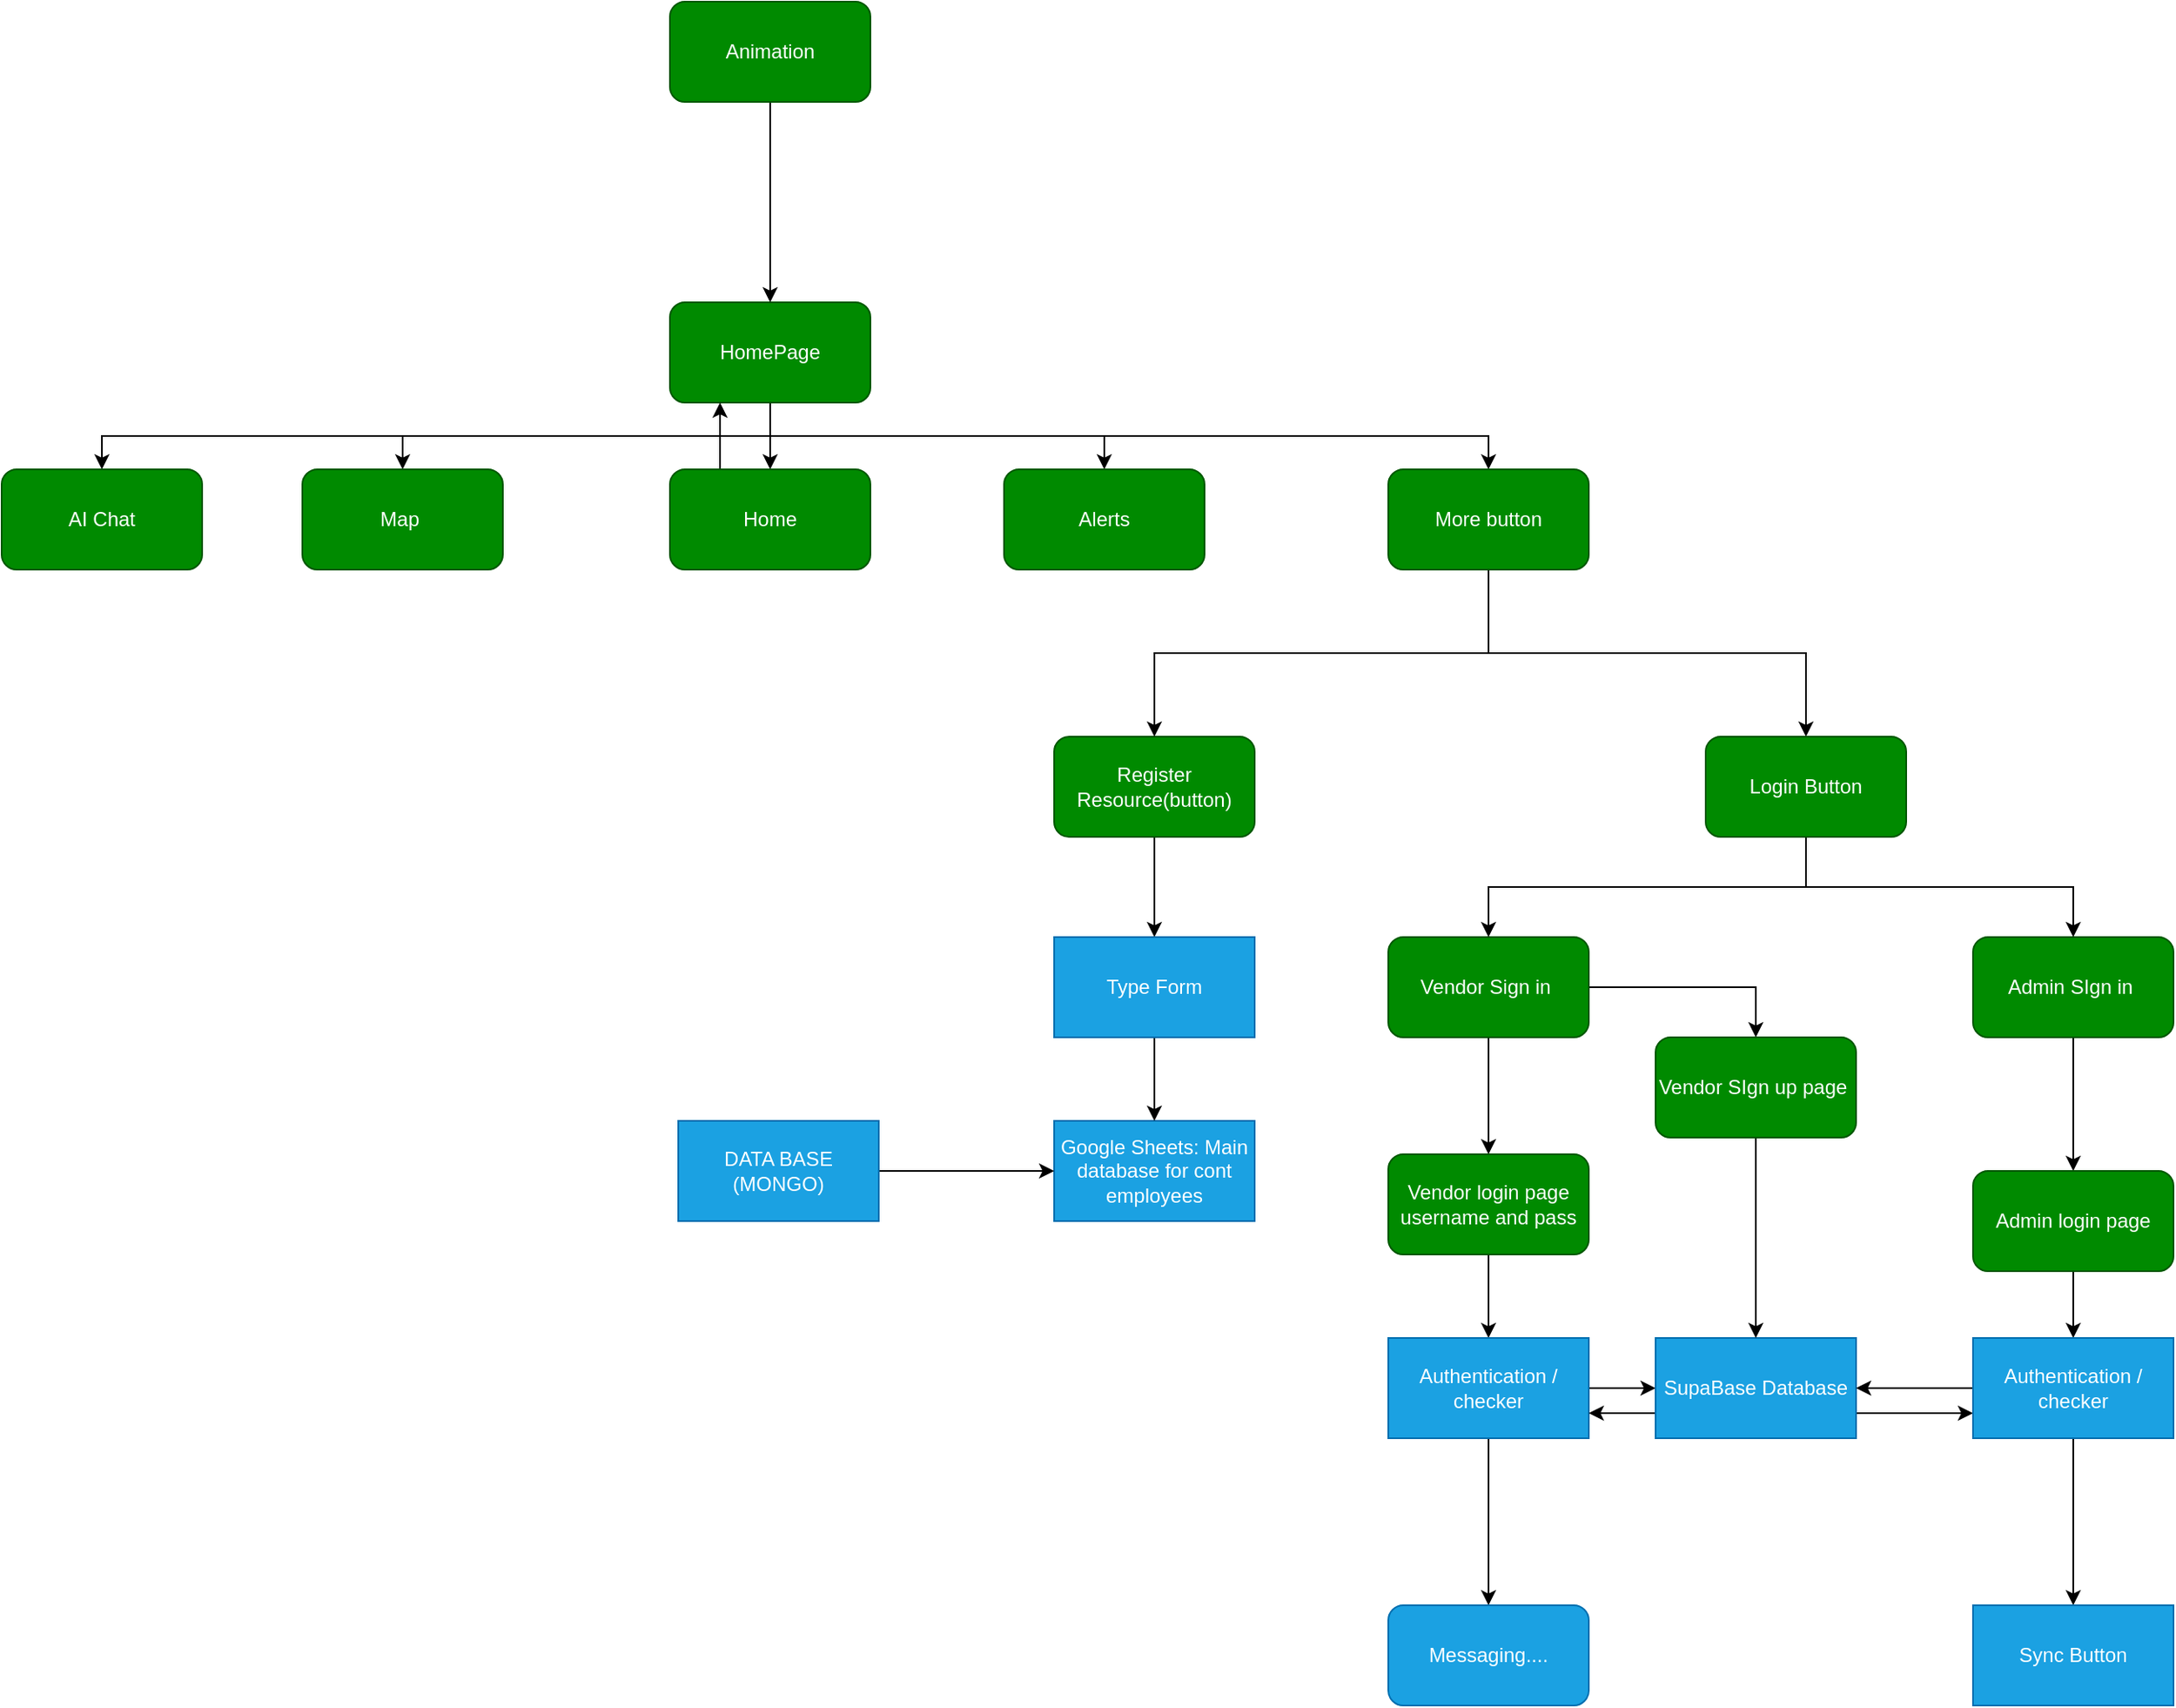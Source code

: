<mxfile version="28.2.5">
  <diagram name="Page-1" id="vSPAQRSvpTwQzWO5o15D">
    <mxGraphModel dx="3012" dy="2480" grid="1" gridSize="10" guides="1" tooltips="1" connect="1" arrows="1" fold="1" page="1" pageScale="1" pageWidth="850" pageHeight="1100" math="0" shadow="0">
      <root>
        <mxCell id="0" />
        <mxCell id="1" parent="0" />
        <mxCell id="xrkQVbP4UOwww6yafi5t-1" value="Google Sheets: Main database for cont employees" style="rounded=0;whiteSpace=wrap;html=1;fillColor=#1ba1e2;fontColor=#ffffff;strokeColor=#006EAF;" vertex="1" parent="1">
          <mxGeometry x="590" y="370" width="120" height="60" as="geometry" />
        </mxCell>
        <mxCell id="xrkQVbP4UOwww6yafi5t-24" style="edgeStyle=orthogonalEdgeStyle;rounded=0;orthogonalLoop=1;jettySize=auto;html=1;exitX=1;exitY=0.5;exitDx=0;exitDy=0;entryX=0;entryY=0.5;entryDx=0;entryDy=0;" edge="1" parent="1" source="xrkQVbP4UOwww6yafi5t-2" target="xrkQVbP4UOwww6yafi5t-1">
          <mxGeometry relative="1" as="geometry" />
        </mxCell>
        <mxCell id="xrkQVbP4UOwww6yafi5t-2" value="DATA BASE (MONGO)" style="rounded=0;whiteSpace=wrap;html=1;fillColor=#1ba1e2;fontColor=#ffffff;strokeColor=#006EAF;" vertex="1" parent="1">
          <mxGeometry x="365" y="370" width="120" height="60" as="geometry" />
        </mxCell>
        <mxCell id="xrkQVbP4UOwww6yafi5t-7" style="edgeStyle=orthogonalEdgeStyle;rounded=0;orthogonalLoop=1;jettySize=auto;html=1;exitX=0.5;exitY=1;exitDx=0;exitDy=0;entryX=0.5;entryY=0;entryDx=0;entryDy=0;" edge="1" parent="1" source="xrkQVbP4UOwww6yafi5t-5" target="xrkQVbP4UOwww6yafi5t-6">
          <mxGeometry relative="1" as="geometry" />
        </mxCell>
        <mxCell id="xrkQVbP4UOwww6yafi5t-5" value="Register Resource(button)" style="rounded=1;whiteSpace=wrap;html=1;fillColor=#008a00;fontColor=#ffffff;strokeColor=#005700;" vertex="1" parent="1">
          <mxGeometry x="590" y="140" width="120" height="60" as="geometry" />
        </mxCell>
        <mxCell id="xrkQVbP4UOwww6yafi5t-11" style="edgeStyle=orthogonalEdgeStyle;rounded=0;orthogonalLoop=1;jettySize=auto;html=1;exitX=0.5;exitY=1;exitDx=0;exitDy=0;" edge="1" parent="1" source="xrkQVbP4UOwww6yafi5t-6" target="xrkQVbP4UOwww6yafi5t-1">
          <mxGeometry relative="1" as="geometry" />
        </mxCell>
        <mxCell id="xrkQVbP4UOwww6yafi5t-6" value="Type Form" style="rounded=0;whiteSpace=wrap;html=1;fillColor=#1ba1e2;fontColor=#ffffff;strokeColor=#006EAF;" vertex="1" parent="1">
          <mxGeometry x="590" y="260" width="120" height="60" as="geometry" />
        </mxCell>
        <mxCell id="xrkQVbP4UOwww6yafi5t-62" style="edgeStyle=orthogonalEdgeStyle;rounded=0;orthogonalLoop=1;jettySize=auto;html=1;exitX=0.5;exitY=1;exitDx=0;exitDy=0;" edge="1" parent="1" source="xrkQVbP4UOwww6yafi5t-13" target="xrkQVbP4UOwww6yafi5t-15">
          <mxGeometry relative="1" as="geometry" />
        </mxCell>
        <mxCell id="xrkQVbP4UOwww6yafi5t-63" style="edgeStyle=orthogonalEdgeStyle;rounded=0;orthogonalLoop=1;jettySize=auto;html=1;exitX=0.5;exitY=1;exitDx=0;exitDy=0;" edge="1" parent="1" source="xrkQVbP4UOwww6yafi5t-13" target="xrkQVbP4UOwww6yafi5t-18">
          <mxGeometry relative="1" as="geometry" />
        </mxCell>
        <mxCell id="xrkQVbP4UOwww6yafi5t-64" style="edgeStyle=orthogonalEdgeStyle;rounded=0;orthogonalLoop=1;jettySize=auto;html=1;exitX=0.5;exitY=1;exitDx=0;exitDy=0;entryX=0.5;entryY=0;entryDx=0;entryDy=0;" edge="1" parent="1" source="xrkQVbP4UOwww6yafi5t-13" target="xrkQVbP4UOwww6yafi5t-19">
          <mxGeometry relative="1" as="geometry" />
        </mxCell>
        <mxCell id="xrkQVbP4UOwww6yafi5t-65" style="edgeStyle=orthogonalEdgeStyle;rounded=0;orthogonalLoop=1;jettySize=auto;html=1;exitX=0.5;exitY=1;exitDx=0;exitDy=0;entryX=0.5;entryY=0;entryDx=0;entryDy=0;" edge="1" parent="1" source="xrkQVbP4UOwww6yafi5t-13" target="xrkQVbP4UOwww6yafi5t-60">
          <mxGeometry relative="1" as="geometry" />
        </mxCell>
        <mxCell id="xrkQVbP4UOwww6yafi5t-66" style="edgeStyle=orthogonalEdgeStyle;rounded=0;orthogonalLoop=1;jettySize=auto;html=1;exitX=0.5;exitY=1;exitDx=0;exitDy=0;" edge="1" parent="1" source="xrkQVbP4UOwww6yafi5t-13" target="xrkQVbP4UOwww6yafi5t-61">
          <mxGeometry relative="1" as="geometry" />
        </mxCell>
        <mxCell id="xrkQVbP4UOwww6yafi5t-13" value="HomePage" style="rounded=1;whiteSpace=wrap;html=1;fillColor=#008a00;fontColor=#ffffff;strokeColor=#005700;" vertex="1" parent="1">
          <mxGeometry x="360" y="-120" width="120" height="60" as="geometry" />
        </mxCell>
        <mxCell id="xrkQVbP4UOwww6yafi5t-20" style="edgeStyle=orthogonalEdgeStyle;rounded=0;orthogonalLoop=1;jettySize=auto;html=1;exitX=0.5;exitY=1;exitDx=0;exitDy=0;" edge="1" parent="1" source="xrkQVbP4UOwww6yafi5t-15" target="xrkQVbP4UOwww6yafi5t-5">
          <mxGeometry relative="1" as="geometry" />
        </mxCell>
        <mxCell id="xrkQVbP4UOwww6yafi5t-46" style="edgeStyle=orthogonalEdgeStyle;rounded=0;orthogonalLoop=1;jettySize=auto;html=1;exitX=0.5;exitY=1;exitDx=0;exitDy=0;" edge="1" parent="1" source="xrkQVbP4UOwww6yafi5t-15" target="xrkQVbP4UOwww6yafi5t-44">
          <mxGeometry relative="1" as="geometry" />
        </mxCell>
        <mxCell id="xrkQVbP4UOwww6yafi5t-15" value="More button" style="rounded=1;whiteSpace=wrap;html=1;fillColor=#008a00;fontColor=#ffffff;strokeColor=#005700;" vertex="1" parent="1">
          <mxGeometry x="790" y="-20" width="120" height="60" as="geometry" />
        </mxCell>
        <mxCell id="xrkQVbP4UOwww6yafi5t-17" style="edgeStyle=orthogonalEdgeStyle;rounded=0;orthogonalLoop=1;jettySize=auto;html=1;exitX=0.5;exitY=1;exitDx=0;exitDy=0;" edge="1" parent="1" source="xrkQVbP4UOwww6yafi5t-16" target="xrkQVbP4UOwww6yafi5t-13">
          <mxGeometry relative="1" as="geometry" />
        </mxCell>
        <mxCell id="xrkQVbP4UOwww6yafi5t-16" value="Animation" style="rounded=1;whiteSpace=wrap;html=1;fillColor=#008a00;fontColor=#ffffff;strokeColor=#005700;" vertex="1" parent="1">
          <mxGeometry x="360" y="-300" width="120" height="60" as="geometry" />
        </mxCell>
        <mxCell id="xrkQVbP4UOwww6yafi5t-18" value="Alerts" style="rounded=1;whiteSpace=wrap;html=1;fillColor=#008a00;fontColor=#ffffff;strokeColor=#005700;" vertex="1" parent="1">
          <mxGeometry x="560" y="-20" width="120" height="60" as="geometry" />
        </mxCell>
        <mxCell id="xrkQVbP4UOwww6yafi5t-67" style="edgeStyle=orthogonalEdgeStyle;rounded=0;orthogonalLoop=1;jettySize=auto;html=1;exitX=0.25;exitY=0;exitDx=0;exitDy=0;entryX=0.25;entryY=1;entryDx=0;entryDy=0;" edge="1" parent="1" source="xrkQVbP4UOwww6yafi5t-19" target="xrkQVbP4UOwww6yafi5t-13">
          <mxGeometry relative="1" as="geometry" />
        </mxCell>
        <mxCell id="xrkQVbP4UOwww6yafi5t-19" value="Home" style="rounded=1;whiteSpace=wrap;html=1;fillColor=#008a00;fontColor=#ffffff;strokeColor=#005700;" vertex="1" parent="1">
          <mxGeometry x="360" y="-20" width="120" height="60" as="geometry" />
        </mxCell>
        <mxCell id="xrkQVbP4UOwww6yafi5t-25" style="edgeStyle=orthogonalEdgeStyle;rounded=0;orthogonalLoop=1;jettySize=auto;html=1;exitX=0.5;exitY=1;exitDx=0;exitDy=0;" edge="1" parent="1" source="xrkQVbP4UOwww6yafi5t-21" target="xrkQVbP4UOwww6yafi5t-26">
          <mxGeometry relative="1" as="geometry">
            <mxPoint x="840" y="430" as="targetPoint" />
          </mxGeometry>
        </mxCell>
        <mxCell id="xrkQVbP4UOwww6yafi5t-35" style="edgeStyle=orthogonalEdgeStyle;rounded=0;orthogonalLoop=1;jettySize=auto;html=1;exitX=1;exitY=0.5;exitDx=0;exitDy=0;entryX=0.5;entryY=0;entryDx=0;entryDy=0;" edge="1" parent="1" source="xrkQVbP4UOwww6yafi5t-21" target="xrkQVbP4UOwww6yafi5t-34">
          <mxGeometry relative="1" as="geometry" />
        </mxCell>
        <mxCell id="xrkQVbP4UOwww6yafi5t-21" value="Vendor Sign in&amp;nbsp;" style="rounded=1;whiteSpace=wrap;html=1;fillColor=#008a00;fontColor=#ffffff;strokeColor=#005700;" vertex="1" parent="1">
          <mxGeometry x="790" y="260" width="120" height="60" as="geometry" />
        </mxCell>
        <mxCell id="xrkQVbP4UOwww6yafi5t-30" style="edgeStyle=orthogonalEdgeStyle;rounded=0;orthogonalLoop=1;jettySize=auto;html=1;exitX=0.5;exitY=1;exitDx=0;exitDy=0;entryX=0.5;entryY=0;entryDx=0;entryDy=0;" edge="1" parent="1" source="xrkQVbP4UOwww6yafi5t-26" target="xrkQVbP4UOwww6yafi5t-28">
          <mxGeometry relative="1" as="geometry" />
        </mxCell>
        <mxCell id="xrkQVbP4UOwww6yafi5t-26" value="Vendor login page&lt;div&gt;username and pass&lt;/div&gt;" style="rounded=1;whiteSpace=wrap;html=1;fillColor=#008a00;fontColor=#ffffff;strokeColor=#005700;" vertex="1" parent="1">
          <mxGeometry x="790" y="390" width="120" height="60" as="geometry" />
        </mxCell>
        <mxCell id="xrkQVbP4UOwww6yafi5t-32" style="edgeStyle=orthogonalEdgeStyle;rounded=0;orthogonalLoop=1;jettySize=auto;html=1;exitX=1;exitY=0.5;exitDx=0;exitDy=0;entryX=0;entryY=0.5;entryDx=0;entryDy=0;" edge="1" parent="1" source="xrkQVbP4UOwww6yafi5t-28" target="xrkQVbP4UOwww6yafi5t-31">
          <mxGeometry relative="1" as="geometry" />
        </mxCell>
        <mxCell id="xrkQVbP4UOwww6yafi5t-40" style="edgeStyle=orthogonalEdgeStyle;rounded=0;orthogonalLoop=1;jettySize=auto;html=1;exitX=0.5;exitY=1;exitDx=0;exitDy=0;" edge="1" parent="1" source="xrkQVbP4UOwww6yafi5t-28" target="xrkQVbP4UOwww6yafi5t-39">
          <mxGeometry relative="1" as="geometry" />
        </mxCell>
        <mxCell id="xrkQVbP4UOwww6yafi5t-28" value="Authentication / checker" style="rounded=0;whiteSpace=wrap;html=1;fillColor=#1ba1e2;fontColor=#ffffff;strokeColor=#006EAF;" vertex="1" parent="1">
          <mxGeometry x="790" y="500" width="120" height="60" as="geometry" />
        </mxCell>
        <mxCell id="xrkQVbP4UOwww6yafi5t-36" style="edgeStyle=orthogonalEdgeStyle;rounded=0;orthogonalLoop=1;jettySize=auto;html=1;exitX=0;exitY=0.75;exitDx=0;exitDy=0;entryX=1;entryY=0.75;entryDx=0;entryDy=0;" edge="1" parent="1" source="xrkQVbP4UOwww6yafi5t-31" target="xrkQVbP4UOwww6yafi5t-28">
          <mxGeometry relative="1" as="geometry" />
        </mxCell>
        <mxCell id="xrkQVbP4UOwww6yafi5t-56" style="edgeStyle=orthogonalEdgeStyle;rounded=0;orthogonalLoop=1;jettySize=auto;html=1;exitX=1;exitY=0.75;exitDx=0;exitDy=0;entryX=0;entryY=0.75;entryDx=0;entryDy=0;" edge="1" parent="1" source="xrkQVbP4UOwww6yafi5t-31" target="xrkQVbP4UOwww6yafi5t-53">
          <mxGeometry relative="1" as="geometry" />
        </mxCell>
        <mxCell id="xrkQVbP4UOwww6yafi5t-31" value="SupaBase Database" style="rounded=0;whiteSpace=wrap;html=1;fillColor=#1ba1e2;fontColor=#ffffff;strokeColor=#006EAF;" vertex="1" parent="1">
          <mxGeometry x="950" y="500" width="120" height="60" as="geometry" />
        </mxCell>
        <mxCell id="xrkQVbP4UOwww6yafi5t-37" style="edgeStyle=orthogonalEdgeStyle;rounded=0;orthogonalLoop=1;jettySize=auto;html=1;exitX=0.5;exitY=1;exitDx=0;exitDy=0;entryX=0.5;entryY=0;entryDx=0;entryDy=0;" edge="1" parent="1" source="xrkQVbP4UOwww6yafi5t-34" target="xrkQVbP4UOwww6yafi5t-31">
          <mxGeometry relative="1" as="geometry" />
        </mxCell>
        <mxCell id="xrkQVbP4UOwww6yafi5t-34" value="Vendor SIgn up page&amp;nbsp;" style="rounded=1;whiteSpace=wrap;html=1;fillColor=#008a00;fontColor=#ffffff;strokeColor=#005700;" vertex="1" parent="1">
          <mxGeometry x="950" y="320" width="120" height="60" as="geometry" />
        </mxCell>
        <mxCell id="xrkQVbP4UOwww6yafi5t-39" value="Messaging...." style="rounded=1;whiteSpace=wrap;html=1;fillColor=#1ba1e2;fontColor=#ffffff;strokeColor=#006EAF;" vertex="1" parent="1">
          <mxGeometry x="790" y="660" width="120" height="60" as="geometry" />
        </mxCell>
        <mxCell id="xrkQVbP4UOwww6yafi5t-51" style="edgeStyle=orthogonalEdgeStyle;rounded=0;orthogonalLoop=1;jettySize=auto;html=1;exitX=0.5;exitY=1;exitDx=0;exitDy=0;entryX=0.5;entryY=0;entryDx=0;entryDy=0;" edge="1" parent="1" source="xrkQVbP4UOwww6yafi5t-43" target="xrkQVbP4UOwww6yafi5t-50">
          <mxGeometry relative="1" as="geometry" />
        </mxCell>
        <mxCell id="xrkQVbP4UOwww6yafi5t-43" value="Admin SIgn in&amp;nbsp;" style="rounded=1;whiteSpace=wrap;html=1;fillColor=#008a00;fontColor=#ffffff;strokeColor=#005700;" vertex="1" parent="1">
          <mxGeometry x="1140" y="260" width="120" height="60" as="geometry" />
        </mxCell>
        <mxCell id="xrkQVbP4UOwww6yafi5t-47" style="edgeStyle=orthogonalEdgeStyle;rounded=0;orthogonalLoop=1;jettySize=auto;html=1;exitX=0.5;exitY=1;exitDx=0;exitDy=0;entryX=0.5;entryY=0;entryDx=0;entryDy=0;" edge="1" parent="1" source="xrkQVbP4UOwww6yafi5t-44" target="xrkQVbP4UOwww6yafi5t-21">
          <mxGeometry relative="1" as="geometry" />
        </mxCell>
        <mxCell id="xrkQVbP4UOwww6yafi5t-48" style="edgeStyle=orthogonalEdgeStyle;rounded=0;orthogonalLoop=1;jettySize=auto;html=1;exitX=0.5;exitY=1;exitDx=0;exitDy=0;" edge="1" parent="1" source="xrkQVbP4UOwww6yafi5t-44" target="xrkQVbP4UOwww6yafi5t-43">
          <mxGeometry relative="1" as="geometry" />
        </mxCell>
        <mxCell id="xrkQVbP4UOwww6yafi5t-44" value="Login Button" style="rounded=1;whiteSpace=wrap;html=1;fillColor=#008a00;fontColor=#ffffff;strokeColor=#005700;" vertex="1" parent="1">
          <mxGeometry x="980" y="140" width="120" height="60" as="geometry" />
        </mxCell>
        <mxCell id="xrkQVbP4UOwww6yafi5t-54" style="edgeStyle=orthogonalEdgeStyle;rounded=0;orthogonalLoop=1;jettySize=auto;html=1;exitX=0.5;exitY=1;exitDx=0;exitDy=0;entryX=0.5;entryY=0;entryDx=0;entryDy=0;" edge="1" parent="1" source="xrkQVbP4UOwww6yafi5t-50" target="xrkQVbP4UOwww6yafi5t-53">
          <mxGeometry relative="1" as="geometry" />
        </mxCell>
        <mxCell id="xrkQVbP4UOwww6yafi5t-50" value="Admin login page" style="rounded=1;whiteSpace=wrap;html=1;fillColor=#008a00;fontColor=#ffffff;strokeColor=#005700;" vertex="1" parent="1">
          <mxGeometry x="1140" y="400" width="120" height="60" as="geometry" />
        </mxCell>
        <mxCell id="xrkQVbP4UOwww6yafi5t-55" style="edgeStyle=orthogonalEdgeStyle;rounded=0;orthogonalLoop=1;jettySize=auto;html=1;exitX=0;exitY=0.5;exitDx=0;exitDy=0;entryX=1;entryY=0.5;entryDx=0;entryDy=0;" edge="1" parent="1" source="xrkQVbP4UOwww6yafi5t-53" target="xrkQVbP4UOwww6yafi5t-31">
          <mxGeometry relative="1" as="geometry" />
        </mxCell>
        <mxCell id="xrkQVbP4UOwww6yafi5t-59" style="edgeStyle=orthogonalEdgeStyle;rounded=0;orthogonalLoop=1;jettySize=auto;html=1;exitX=0.5;exitY=1;exitDx=0;exitDy=0;entryX=0.5;entryY=0;entryDx=0;entryDy=0;" edge="1" parent="1" source="xrkQVbP4UOwww6yafi5t-53" target="xrkQVbP4UOwww6yafi5t-58">
          <mxGeometry relative="1" as="geometry" />
        </mxCell>
        <mxCell id="xrkQVbP4UOwww6yafi5t-53" value="Authentication / checker" style="rounded=0;whiteSpace=wrap;html=1;fillColor=#1ba1e2;fontColor=#ffffff;strokeColor=#006EAF;" vertex="1" parent="1">
          <mxGeometry x="1140" y="500" width="120" height="60" as="geometry" />
        </mxCell>
        <mxCell id="xrkQVbP4UOwww6yafi5t-58" value="Sync Button" style="rounded=0;whiteSpace=wrap;html=1;fillColor=#1ba1e2;fontColor=#ffffff;strokeColor=#006EAF;" vertex="1" parent="1">
          <mxGeometry x="1140" y="660" width="120" height="60" as="geometry" />
        </mxCell>
        <mxCell id="xrkQVbP4UOwww6yafi5t-60" value="Map&amp;nbsp;" style="rounded=1;whiteSpace=wrap;html=1;fillColor=#008a00;fontColor=#ffffff;strokeColor=#005700;" vertex="1" parent="1">
          <mxGeometry x="140" y="-20" width="120" height="60" as="geometry" />
        </mxCell>
        <mxCell id="xrkQVbP4UOwww6yafi5t-61" value="AI Chat" style="rounded=1;whiteSpace=wrap;html=1;fillColor=#008a00;fontColor=#ffffff;strokeColor=#005700;" vertex="1" parent="1">
          <mxGeometry x="-40" y="-20" width="120" height="60" as="geometry" />
        </mxCell>
      </root>
    </mxGraphModel>
  </diagram>
</mxfile>
